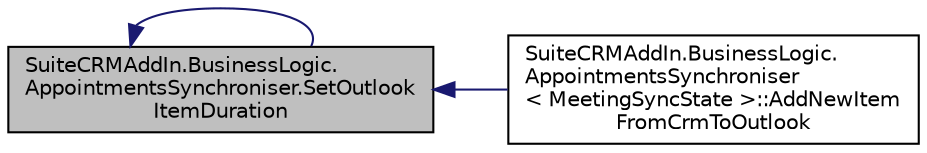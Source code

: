 digraph "SuiteCRMAddIn.BusinessLogic.AppointmentsSynchroniser.SetOutlookItemDuration"
{
  edge [fontname="Helvetica",fontsize="10",labelfontname="Helvetica",labelfontsize="10"];
  node [fontname="Helvetica",fontsize="10",shape=record];
  rankdir="LR";
  Node70 [label="SuiteCRMAddIn.BusinessLogic.\lAppointmentsSynchroniser.SetOutlook\lItemDuration",height=0.2,width=0.4,color="black", fillcolor="grey75", style="filled", fontcolor="black"];
  Node70 -> Node71 [dir="back",color="midnightblue",fontsize="10",style="solid",fontname="Helvetica"];
  Node71 [label="SuiteCRMAddIn.BusinessLogic.\lAppointmentsSynchroniser\l\< MeetingSyncState \>::AddNewItem\lFromCrmToOutlook",height=0.2,width=0.4,color="black", fillcolor="white", style="filled",URL="$class_suite_c_r_m_add_in_1_1_business_logic_1_1_appointments_synchroniser.html#a9a528551c09322b1ebb13cfe7f1e5b54",tooltip="Add an item existing in CRM but not found in Outlook to Outlook. "];
  Node70 -> Node70 [dir="back",color="midnightblue",fontsize="10",style="solid",fontname="Helvetica"];
}
